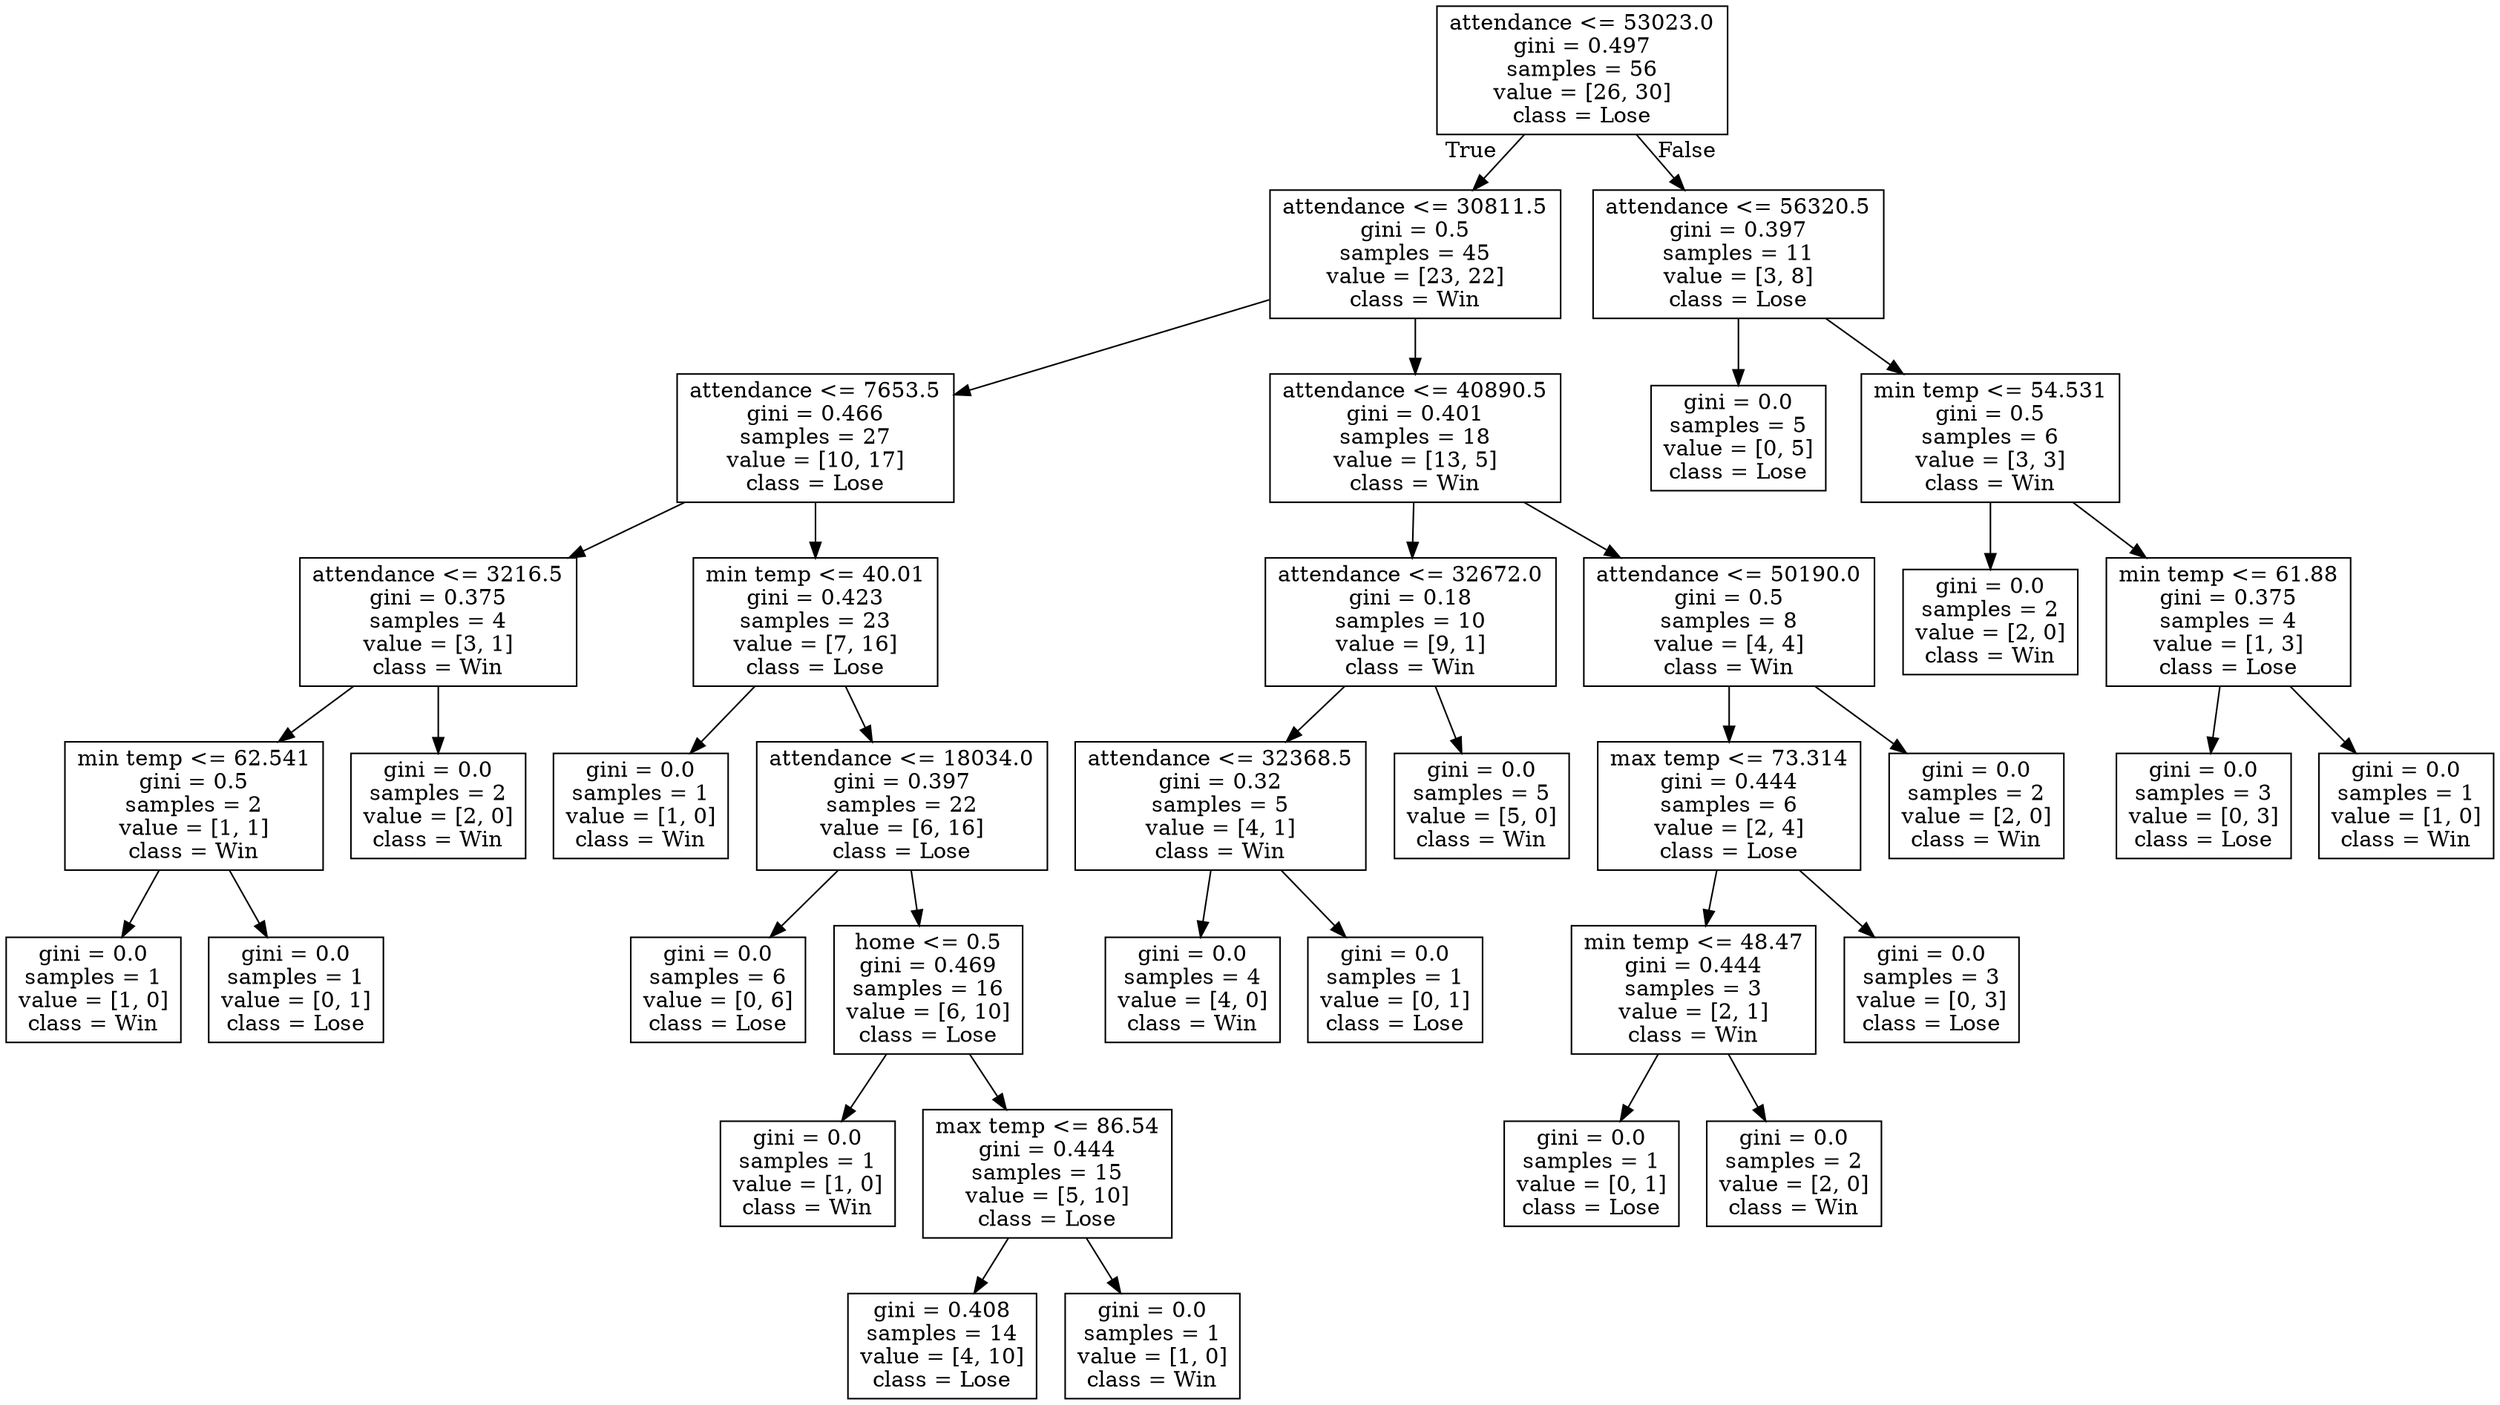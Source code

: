 digraph Tree {
node [shape=box] ;
0 [label="attendance <= 53023.0\ngini = 0.497\nsamples = 56\nvalue = [26, 30]\nclass = Lose"] ;
1 [label="attendance <= 30811.5\ngini = 0.5\nsamples = 45\nvalue = [23, 22]\nclass = Win"] ;
0 -> 1 [labeldistance=2.5, labelangle=45, headlabel="True"] ;
2 [label="attendance <= 7653.5\ngini = 0.466\nsamples = 27\nvalue = [10, 17]\nclass = Lose"] ;
1 -> 2 ;
3 [label="attendance <= 3216.5\ngini = 0.375\nsamples = 4\nvalue = [3, 1]\nclass = Win"] ;
2 -> 3 ;
4 [label="min temp <= 62.541\ngini = 0.5\nsamples = 2\nvalue = [1, 1]\nclass = Win"] ;
3 -> 4 ;
5 [label="gini = 0.0\nsamples = 1\nvalue = [1, 0]\nclass = Win"] ;
4 -> 5 ;
6 [label="gini = 0.0\nsamples = 1\nvalue = [0, 1]\nclass = Lose"] ;
4 -> 6 ;
7 [label="gini = 0.0\nsamples = 2\nvalue = [2, 0]\nclass = Win"] ;
3 -> 7 ;
8 [label="min temp <= 40.01\ngini = 0.423\nsamples = 23\nvalue = [7, 16]\nclass = Lose"] ;
2 -> 8 ;
9 [label="gini = 0.0\nsamples = 1\nvalue = [1, 0]\nclass = Win"] ;
8 -> 9 ;
10 [label="attendance <= 18034.0\ngini = 0.397\nsamples = 22\nvalue = [6, 16]\nclass = Lose"] ;
8 -> 10 ;
11 [label="gini = 0.0\nsamples = 6\nvalue = [0, 6]\nclass = Lose"] ;
10 -> 11 ;
12 [label="home <= 0.5\ngini = 0.469\nsamples = 16\nvalue = [6, 10]\nclass = Lose"] ;
10 -> 12 ;
13 [label="gini = 0.0\nsamples = 1\nvalue = [1, 0]\nclass = Win"] ;
12 -> 13 ;
14 [label="max temp <= 86.54\ngini = 0.444\nsamples = 15\nvalue = [5, 10]\nclass = Lose"] ;
12 -> 14 ;
15 [label="gini = 0.408\nsamples = 14\nvalue = [4, 10]\nclass = Lose"] ;
14 -> 15 ;
16 [label="gini = 0.0\nsamples = 1\nvalue = [1, 0]\nclass = Win"] ;
14 -> 16 ;
17 [label="attendance <= 40890.5\ngini = 0.401\nsamples = 18\nvalue = [13, 5]\nclass = Win"] ;
1 -> 17 ;
18 [label="attendance <= 32672.0\ngini = 0.18\nsamples = 10\nvalue = [9, 1]\nclass = Win"] ;
17 -> 18 ;
19 [label="attendance <= 32368.5\ngini = 0.32\nsamples = 5\nvalue = [4, 1]\nclass = Win"] ;
18 -> 19 ;
20 [label="gini = 0.0\nsamples = 4\nvalue = [4, 0]\nclass = Win"] ;
19 -> 20 ;
21 [label="gini = 0.0\nsamples = 1\nvalue = [0, 1]\nclass = Lose"] ;
19 -> 21 ;
22 [label="gini = 0.0\nsamples = 5\nvalue = [5, 0]\nclass = Win"] ;
18 -> 22 ;
23 [label="attendance <= 50190.0\ngini = 0.5\nsamples = 8\nvalue = [4, 4]\nclass = Win"] ;
17 -> 23 ;
24 [label="max temp <= 73.314\ngini = 0.444\nsamples = 6\nvalue = [2, 4]\nclass = Lose"] ;
23 -> 24 ;
25 [label="min temp <= 48.47\ngini = 0.444\nsamples = 3\nvalue = [2, 1]\nclass = Win"] ;
24 -> 25 ;
26 [label="gini = 0.0\nsamples = 1\nvalue = [0, 1]\nclass = Lose"] ;
25 -> 26 ;
27 [label="gini = 0.0\nsamples = 2\nvalue = [2, 0]\nclass = Win"] ;
25 -> 27 ;
28 [label="gini = 0.0\nsamples = 3\nvalue = [0, 3]\nclass = Lose"] ;
24 -> 28 ;
29 [label="gini = 0.0\nsamples = 2\nvalue = [2, 0]\nclass = Win"] ;
23 -> 29 ;
30 [label="attendance <= 56320.5\ngini = 0.397\nsamples = 11\nvalue = [3, 8]\nclass = Lose"] ;
0 -> 30 [labeldistance=2.5, labelangle=-45, headlabel="False"] ;
31 [label="gini = 0.0\nsamples = 5\nvalue = [0, 5]\nclass = Lose"] ;
30 -> 31 ;
32 [label="min temp <= 54.531\ngini = 0.5\nsamples = 6\nvalue = [3, 3]\nclass = Win"] ;
30 -> 32 ;
33 [label="gini = 0.0\nsamples = 2\nvalue = [2, 0]\nclass = Win"] ;
32 -> 33 ;
34 [label="min temp <= 61.88\ngini = 0.375\nsamples = 4\nvalue = [1, 3]\nclass = Lose"] ;
32 -> 34 ;
35 [label="gini = 0.0\nsamples = 3\nvalue = [0, 3]\nclass = Lose"] ;
34 -> 35 ;
36 [label="gini = 0.0\nsamples = 1\nvalue = [1, 0]\nclass = Win"] ;
34 -> 36 ;
}